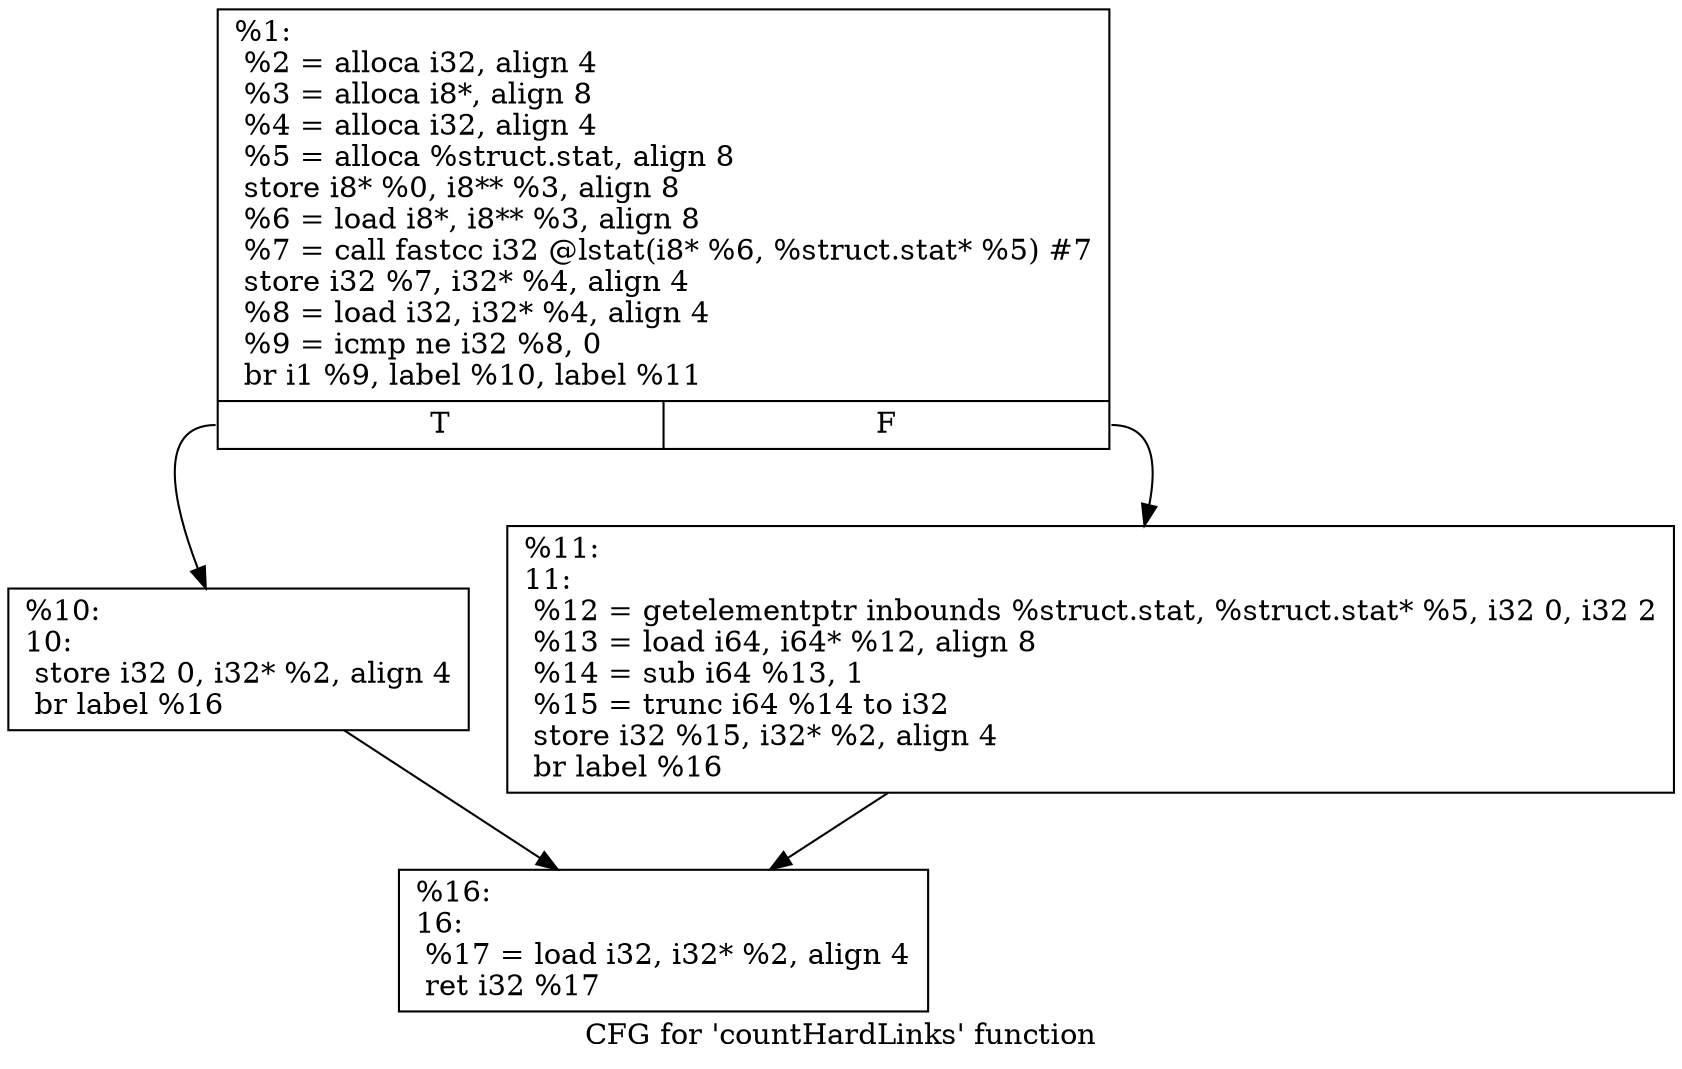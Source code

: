 digraph "CFG for 'countHardLinks' function" {
	label="CFG for 'countHardLinks' function";

	Node0x1c0bac0 [shape=record,label="{%1:\l  %2 = alloca i32, align 4\l  %3 = alloca i8*, align 8\l  %4 = alloca i32, align 4\l  %5 = alloca %struct.stat, align 8\l  store i8* %0, i8** %3, align 8\l  %6 = load i8*, i8** %3, align 8\l  %7 = call fastcc i32 @lstat(i8* %6, %struct.stat* %5) #7\l  store i32 %7, i32* %4, align 4\l  %8 = load i32, i32* %4, align 4\l  %9 = icmp ne i32 %8, 0\l  br i1 %9, label %10, label %11\l|{<s0>T|<s1>F}}"];
	Node0x1c0bac0:s0 -> Node0x1c0c620;
	Node0x1c0bac0:s1 -> Node0x1c0c670;
	Node0x1c0c620 [shape=record,label="{%10:\l10:                                               \l  store i32 0, i32* %2, align 4\l  br label %16\l}"];
	Node0x1c0c620 -> Node0x1c0c6c0;
	Node0x1c0c670 [shape=record,label="{%11:\l11:                                               \l  %12 = getelementptr inbounds %struct.stat, %struct.stat* %5, i32 0, i32 2\l  %13 = load i64, i64* %12, align 8\l  %14 = sub i64 %13, 1\l  %15 = trunc i64 %14 to i32\l  store i32 %15, i32* %2, align 4\l  br label %16\l}"];
	Node0x1c0c670 -> Node0x1c0c6c0;
	Node0x1c0c6c0 [shape=record,label="{%16:\l16:                                               \l  %17 = load i32, i32* %2, align 4\l  ret i32 %17\l}"];
}
